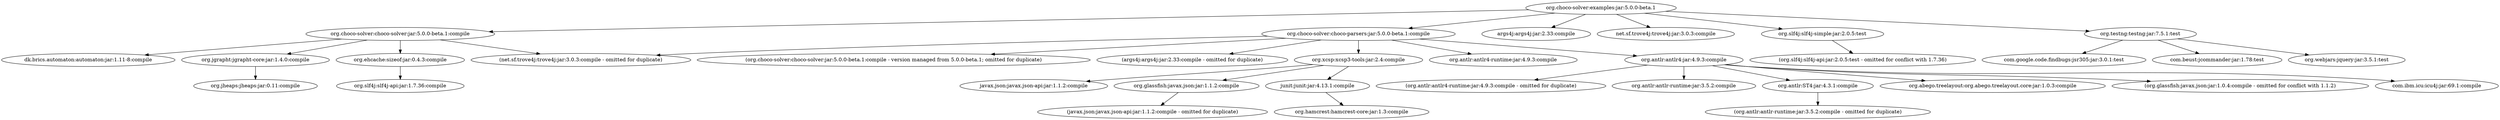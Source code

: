 digraph examples {
	"org.choco-solver:examples:jar:5.0.0-beta.1" -> "org.choco-solver:choco-solver:jar:5.0.0-beta.1:compile" ; 
	"org.choco-solver:examples:jar:5.0.0-beta.1" -> "org.choco-solver:choco-parsers:jar:5.0.0-beta.1:compile" ; 
	"org.choco-solver:examples:jar:5.0.0-beta.1" -> "args4j:args4j:jar:2.33:compile" ; 
	"org.choco-solver:examples:jar:5.0.0-beta.1" -> "net.sf.trove4j:trove4j:jar:3.0.3:compile" ; 
	"org.choco-solver:examples:jar:5.0.0-beta.1" -> "org.slf4j:slf4j-simple:jar:2.0.5:test" ; 
	"org.choco-solver:examples:jar:5.0.0-beta.1" -> "org.testng:testng:jar:7.5.1:test" ; 
	"org.choco-solver:choco-solver:jar:5.0.0-beta.1:compile" -> "dk.brics.automaton:automaton:jar:1.11-8:compile" ; 
	"org.choco-solver:choco-solver:jar:5.0.0-beta.1:compile" -> "org.jgrapht:jgrapht-core:jar:1.4.0:compile" ; 
	"org.choco-solver:choco-solver:jar:5.0.0-beta.1:compile" -> "org.ehcache:sizeof:jar:0.4.3:compile" ; 
	"org.choco-solver:choco-solver:jar:5.0.0-beta.1:compile" -> "(net.sf.trove4j:trove4j:jar:3.0.3:compile - omitted for duplicate)" ; 
	"org.jgrapht:jgrapht-core:jar:1.4.0:compile" -> "org.jheaps:jheaps:jar:0.11:compile" ; 
	"org.ehcache:sizeof:jar:0.4.3:compile" -> "org.slf4j:slf4j-api:jar:1.7.36:compile" ; 
	"org.choco-solver:choco-parsers:jar:5.0.0-beta.1:compile" -> "(org.choco-solver:choco-solver:jar:5.0.0-beta.1:compile - version managed from 5.0.0-beta.1; omitted for duplicate)" ; 
	"org.choco-solver:choco-parsers:jar:5.0.0-beta.1:compile" -> "(args4j:args4j:jar:2.33:compile - omitted for duplicate)" ; 
	"org.choco-solver:choco-parsers:jar:5.0.0-beta.1:compile" -> "org.xcsp:xcsp3-tools:jar:2.4:compile" ; 
	"org.choco-solver:choco-parsers:jar:5.0.0-beta.1:compile" -> "org.antlr:antlr4-runtime:jar:4.9.3:compile" ; 
	"org.choco-solver:choco-parsers:jar:5.0.0-beta.1:compile" -> "org.antlr:antlr4:jar:4.9.3:compile" ; 
	"org.choco-solver:choco-parsers:jar:5.0.0-beta.1:compile" -> "(net.sf.trove4j:trove4j:jar:3.0.3:compile - omitted for duplicate)" ; 
	"org.xcsp:xcsp3-tools:jar:2.4:compile" -> "javax.json:javax.json-api:jar:1.1.2:compile" ; 
	"org.xcsp:xcsp3-tools:jar:2.4:compile" -> "org.glassfish:javax.json:jar:1.1.2:compile" ; 
	"org.xcsp:xcsp3-tools:jar:2.4:compile" -> "junit:junit:jar:4.13.1:compile" ; 
	"org.glassfish:javax.json:jar:1.1.2:compile" -> "(javax.json:javax.json-api:jar:1.1.2:compile - omitted for duplicate)" ; 
	"junit:junit:jar:4.13.1:compile" -> "org.hamcrest:hamcrest-core:jar:1.3:compile" ; 
	"org.antlr:antlr4:jar:4.9.3:compile" -> "(org.antlr:antlr4-runtime:jar:4.9.3:compile - omitted for duplicate)" ; 
	"org.antlr:antlr4:jar:4.9.3:compile" -> "org.antlr:antlr-runtime:jar:3.5.2:compile" ; 
	"org.antlr:antlr4:jar:4.9.3:compile" -> "org.antlr:ST4:jar:4.3.1:compile" ; 
	"org.antlr:antlr4:jar:4.9.3:compile" -> "org.abego.treelayout:org.abego.treelayout.core:jar:1.0.3:compile" ; 
	"org.antlr:antlr4:jar:4.9.3:compile" -> "(org.glassfish:javax.json:jar:1.0.4:compile - omitted for conflict with 1.1.2)" ; 
	"org.antlr:antlr4:jar:4.9.3:compile" -> "com.ibm.icu:icu4j:jar:69.1:compile" ; 
	"org.antlr:ST4:jar:4.3.1:compile" -> "(org.antlr:antlr-runtime:jar:3.5.2:compile - omitted for duplicate)" ; 
	"org.slf4j:slf4j-simple:jar:2.0.5:test" -> "(org.slf4j:slf4j-api:jar:2.0.5:test - omitted for conflict with 1.7.36)" ; 
	"org.testng:testng:jar:7.5.1:test" -> "com.google.code.findbugs:jsr305:jar:3.0.1:test" ; 
	"org.testng:testng:jar:7.5.1:test" -> "com.beust:jcommander:jar:1.78:test" ; 
	"org.testng:testng:jar:7.5.1:test" -> "org.webjars:jquery:jar:3.5.1:test" ; 
}
digraph parsers {
	"org.choco-solver:choco-parsers:jar:5.0.0-beta.1" -> "org.choco-solver:choco-solver:jar:5.0.0-beta.1:compile" ; 
	"org.choco-solver:choco-parsers:jar:5.0.0-beta.1" -> "args4j:args4j:jar:2.33:compile" ; 
	"org.choco-solver:choco-parsers:jar:5.0.0-beta.1" -> "org.xcsp:xcsp3-tools:jar:2.4:compile" ; 
	"org.choco-solver:choco-parsers:jar:5.0.0-beta.1" -> "org.antlr:antlr4-runtime:jar:4.9.3:compile" ; 
	"org.choco-solver:choco-parsers:jar:5.0.0-beta.1" -> "org.antlr:antlr4:jar:4.9.3:compile" ; 
	"org.choco-solver:choco-parsers:jar:5.0.0-beta.1" -> "net.sf.trove4j:trove4j:jar:3.0.3:compile" ; 
	"org.choco-solver:choco-parsers:jar:5.0.0-beta.1" -> "org.slf4j:slf4j-simple:jar:2.0.5:test" ; 
	"org.choco-solver:choco-parsers:jar:5.0.0-beta.1" -> "org.testng:testng:jar:7.5.1:test" ; 
	"org.choco-solver:choco-solver:jar:5.0.0-beta.1:compile" -> "dk.brics.automaton:automaton:jar:1.11-8:compile" ; 
	"org.choco-solver:choco-solver:jar:5.0.0-beta.1:compile" -> "org.jgrapht:jgrapht-core:jar:1.4.0:compile" ; 
	"org.choco-solver:choco-solver:jar:5.0.0-beta.1:compile" -> "org.ehcache:sizeof:jar:0.4.3:compile" ; 
	"org.choco-solver:choco-solver:jar:5.0.0-beta.1:compile" -> "(net.sf.trove4j:trove4j:jar:3.0.3:compile - omitted for duplicate)" ; 
	"org.jgrapht:jgrapht-core:jar:1.4.0:compile" -> "org.jheaps:jheaps:jar:0.11:compile" ; 
	"org.ehcache:sizeof:jar:0.4.3:compile" -> "org.slf4j:slf4j-api:jar:1.7.36:compile" ; 
	"org.xcsp:xcsp3-tools:jar:2.4:compile" -> "javax.json:javax.json-api:jar:1.1.2:compile" ; 
	"org.xcsp:xcsp3-tools:jar:2.4:compile" -> "org.glassfish:javax.json:jar:1.1.2:compile" ; 
	"org.xcsp:xcsp3-tools:jar:2.4:compile" -> "junit:junit:jar:4.13.1:compile" ; 
	"org.glassfish:javax.json:jar:1.1.2:compile" -> "(javax.json:javax.json-api:jar:1.1.2:compile - omitted for duplicate)" ; 
	"junit:junit:jar:4.13.1:compile" -> "org.hamcrest:hamcrest-core:jar:1.3:compile" ; 
	"org.antlr:antlr4:jar:4.9.3:compile" -> "(org.antlr:antlr4-runtime:jar:4.9.3:compile - omitted for duplicate)" ; 
	"org.antlr:antlr4:jar:4.9.3:compile" -> "org.antlr:antlr-runtime:jar:3.5.2:compile" ; 
	"org.antlr:antlr4:jar:4.9.3:compile" -> "org.antlr:ST4:jar:4.3.1:compile" ; 
	"org.antlr:antlr4:jar:4.9.3:compile" -> "org.abego.treelayout:org.abego.treelayout.core:jar:1.0.3:compile" ; 
	"org.antlr:antlr4:jar:4.9.3:compile" -> "(org.glassfish:javax.json:jar:1.0.4:compile - omitted for conflict with 1.1.2)" ; 
	"org.antlr:antlr4:jar:4.9.3:compile" -> "com.ibm.icu:icu4j:jar:69.1:compile" ; 
	"org.antlr:ST4:jar:4.3.1:compile" -> "(org.antlr:antlr-runtime:jar:3.5.2:compile - omitted for duplicate)" ; 
	"org.slf4j:slf4j-simple:jar:2.0.5:test" -> "(org.slf4j:slf4j-api:jar:2.0.5:test - omitted for conflict with 1.7.36)" ; 
	"org.testng:testng:jar:7.5.1:test" -> "com.google.code.findbugs:jsr305:jar:3.0.1:test" ; 
	"org.testng:testng:jar:7.5.1:test" -> "com.beust:jcommander:jar:1.78:test" ; 
	"org.testng:testng:jar:7.5.1:test" -> "org.webjars:jquery:jar:3.5.1:test" ; 
}
digraph solver {
	"org.choco-solver:choco-solver:jar:5.0.0-beta.1" -> "dk.brics.automaton:automaton:jar:1.11-8:compile" ; 
	"org.choco-solver:choco-solver:jar:5.0.0-beta.1" -> "org.jgrapht:jgrapht-core:jar:1.4.0:compile" ; 
	"org.choco-solver:choco-solver:jar:5.0.0-beta.1" -> "org.ehcache:sizeof:jar:0.4.3:compile" ; 
	"org.choco-solver:choco-solver:jar:5.0.0-beta.1" -> "org.slf4j:slf4j-nop:jar:2.0.5:test" ; 
	"org.choco-solver:choco-solver:jar:5.0.0-beta.1" -> "net.sf.trove4j:trove4j:jar:3.0.3:compile" ; 
	"org.choco-solver:choco-solver:jar:5.0.0-beta.1" -> "org.slf4j:slf4j-simple:jar:2.0.5:test" ; 
	"org.choco-solver:choco-solver:jar:5.0.0-beta.1" -> "org.testng:testng:jar:7.5.1:test" ; 
	"org.jgrapht:jgrapht-core:jar:1.4.0:compile" -> "org.jheaps:jheaps:jar:0.11:compile" ; 
	"org.ehcache:sizeof:jar:0.4.3:compile" -> "org.slf4j:slf4j-api:jar:1.7.36:compile" ; 
	"org.slf4j:slf4j-nop:jar:2.0.5:test" -> "(org.slf4j:slf4j-api:jar:2.0.5:test - omitted for conflict with 1.7.36)" ; 
	"org.slf4j:slf4j-simple:jar:2.0.5:test" -> "(org.slf4j:slf4j-api:jar:2.0.5:test - omitted for conflict with 1.7.36)" ; 
	"org.testng:testng:jar:7.5.1:test" -> "com.google.code.findbugs:jsr305:jar:3.0.1:test" ; 
	"org.testng:testng:jar:7.5.1:test" -> "com.beust:jcommander:jar:1.78:test" ; 
	"org.testng:testng:jar:7.5.1:test" -> "org.webjars:jquery:jar:3.5.1:test" ; 
}
